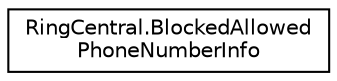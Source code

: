 digraph "Graphical Class Hierarchy"
{
 // LATEX_PDF_SIZE
  edge [fontname="Helvetica",fontsize="10",labelfontname="Helvetica",labelfontsize="10"];
  node [fontname="Helvetica",fontsize="10",shape=record];
  rankdir="LR";
  Node0 [label="RingCentral.BlockedAllowed\lPhoneNumberInfo",height=0.2,width=0.4,color="black", fillcolor="white", style="filled",URL="$classRingCentral_1_1BlockedAllowedPhoneNumberInfo.html",tooltip="Information on a blocked/allowed phone number"];
}
